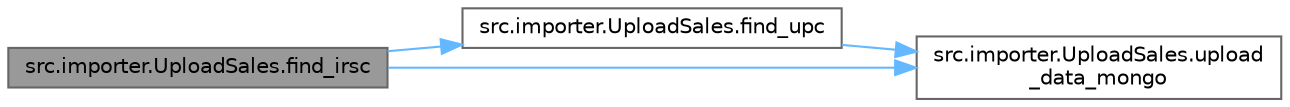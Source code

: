 digraph "src.importer.UploadSales.find_irsc"
{
 // LATEX_PDF_SIZE
  bgcolor="transparent";
  edge [fontname=Helvetica,fontsize=10,labelfontname=Helvetica,labelfontsize=10];
  node [fontname=Helvetica,fontsize=10,shape=box,height=0.2,width=0.4];
  rankdir="LR";
  Node1 [id="Node000001",label="src.importer.UploadSales.find_irsc",height=0.2,width=0.4,color="gray40", fillcolor="grey60", style="filled", fontcolor="black",tooltip=" "];
  Node1 -> Node2 [id="edge1_Node000001_Node000002",color="steelblue1",style="solid",tooltip=" "];
  Node2 [id="Node000002",label="src.importer.UploadSales.find_upc",height=0.2,width=0.4,color="grey40", fillcolor="white", style="filled",URL="$namespacesrc_1_1importer_1_1_upload_sales.html#ab09b044eb4740bae5869b8a3f760f2c3",tooltip=" "];
  Node2 -> Node3 [id="edge2_Node000002_Node000003",color="steelblue1",style="solid",tooltip=" "];
  Node3 [id="Node000003",label="src.importer.UploadSales.upload\l_data_mongo",height=0.2,width=0.4,color="grey40", fillcolor="white", style="filled",URL="$namespacesrc_1_1importer_1_1_upload_sales.html#aaa9f99dfbc1772222669ae8445dda426",tooltip=" "];
  Node1 -> Node3 [id="edge3_Node000001_Node000003",color="steelblue1",style="solid",tooltip=" "];
}
